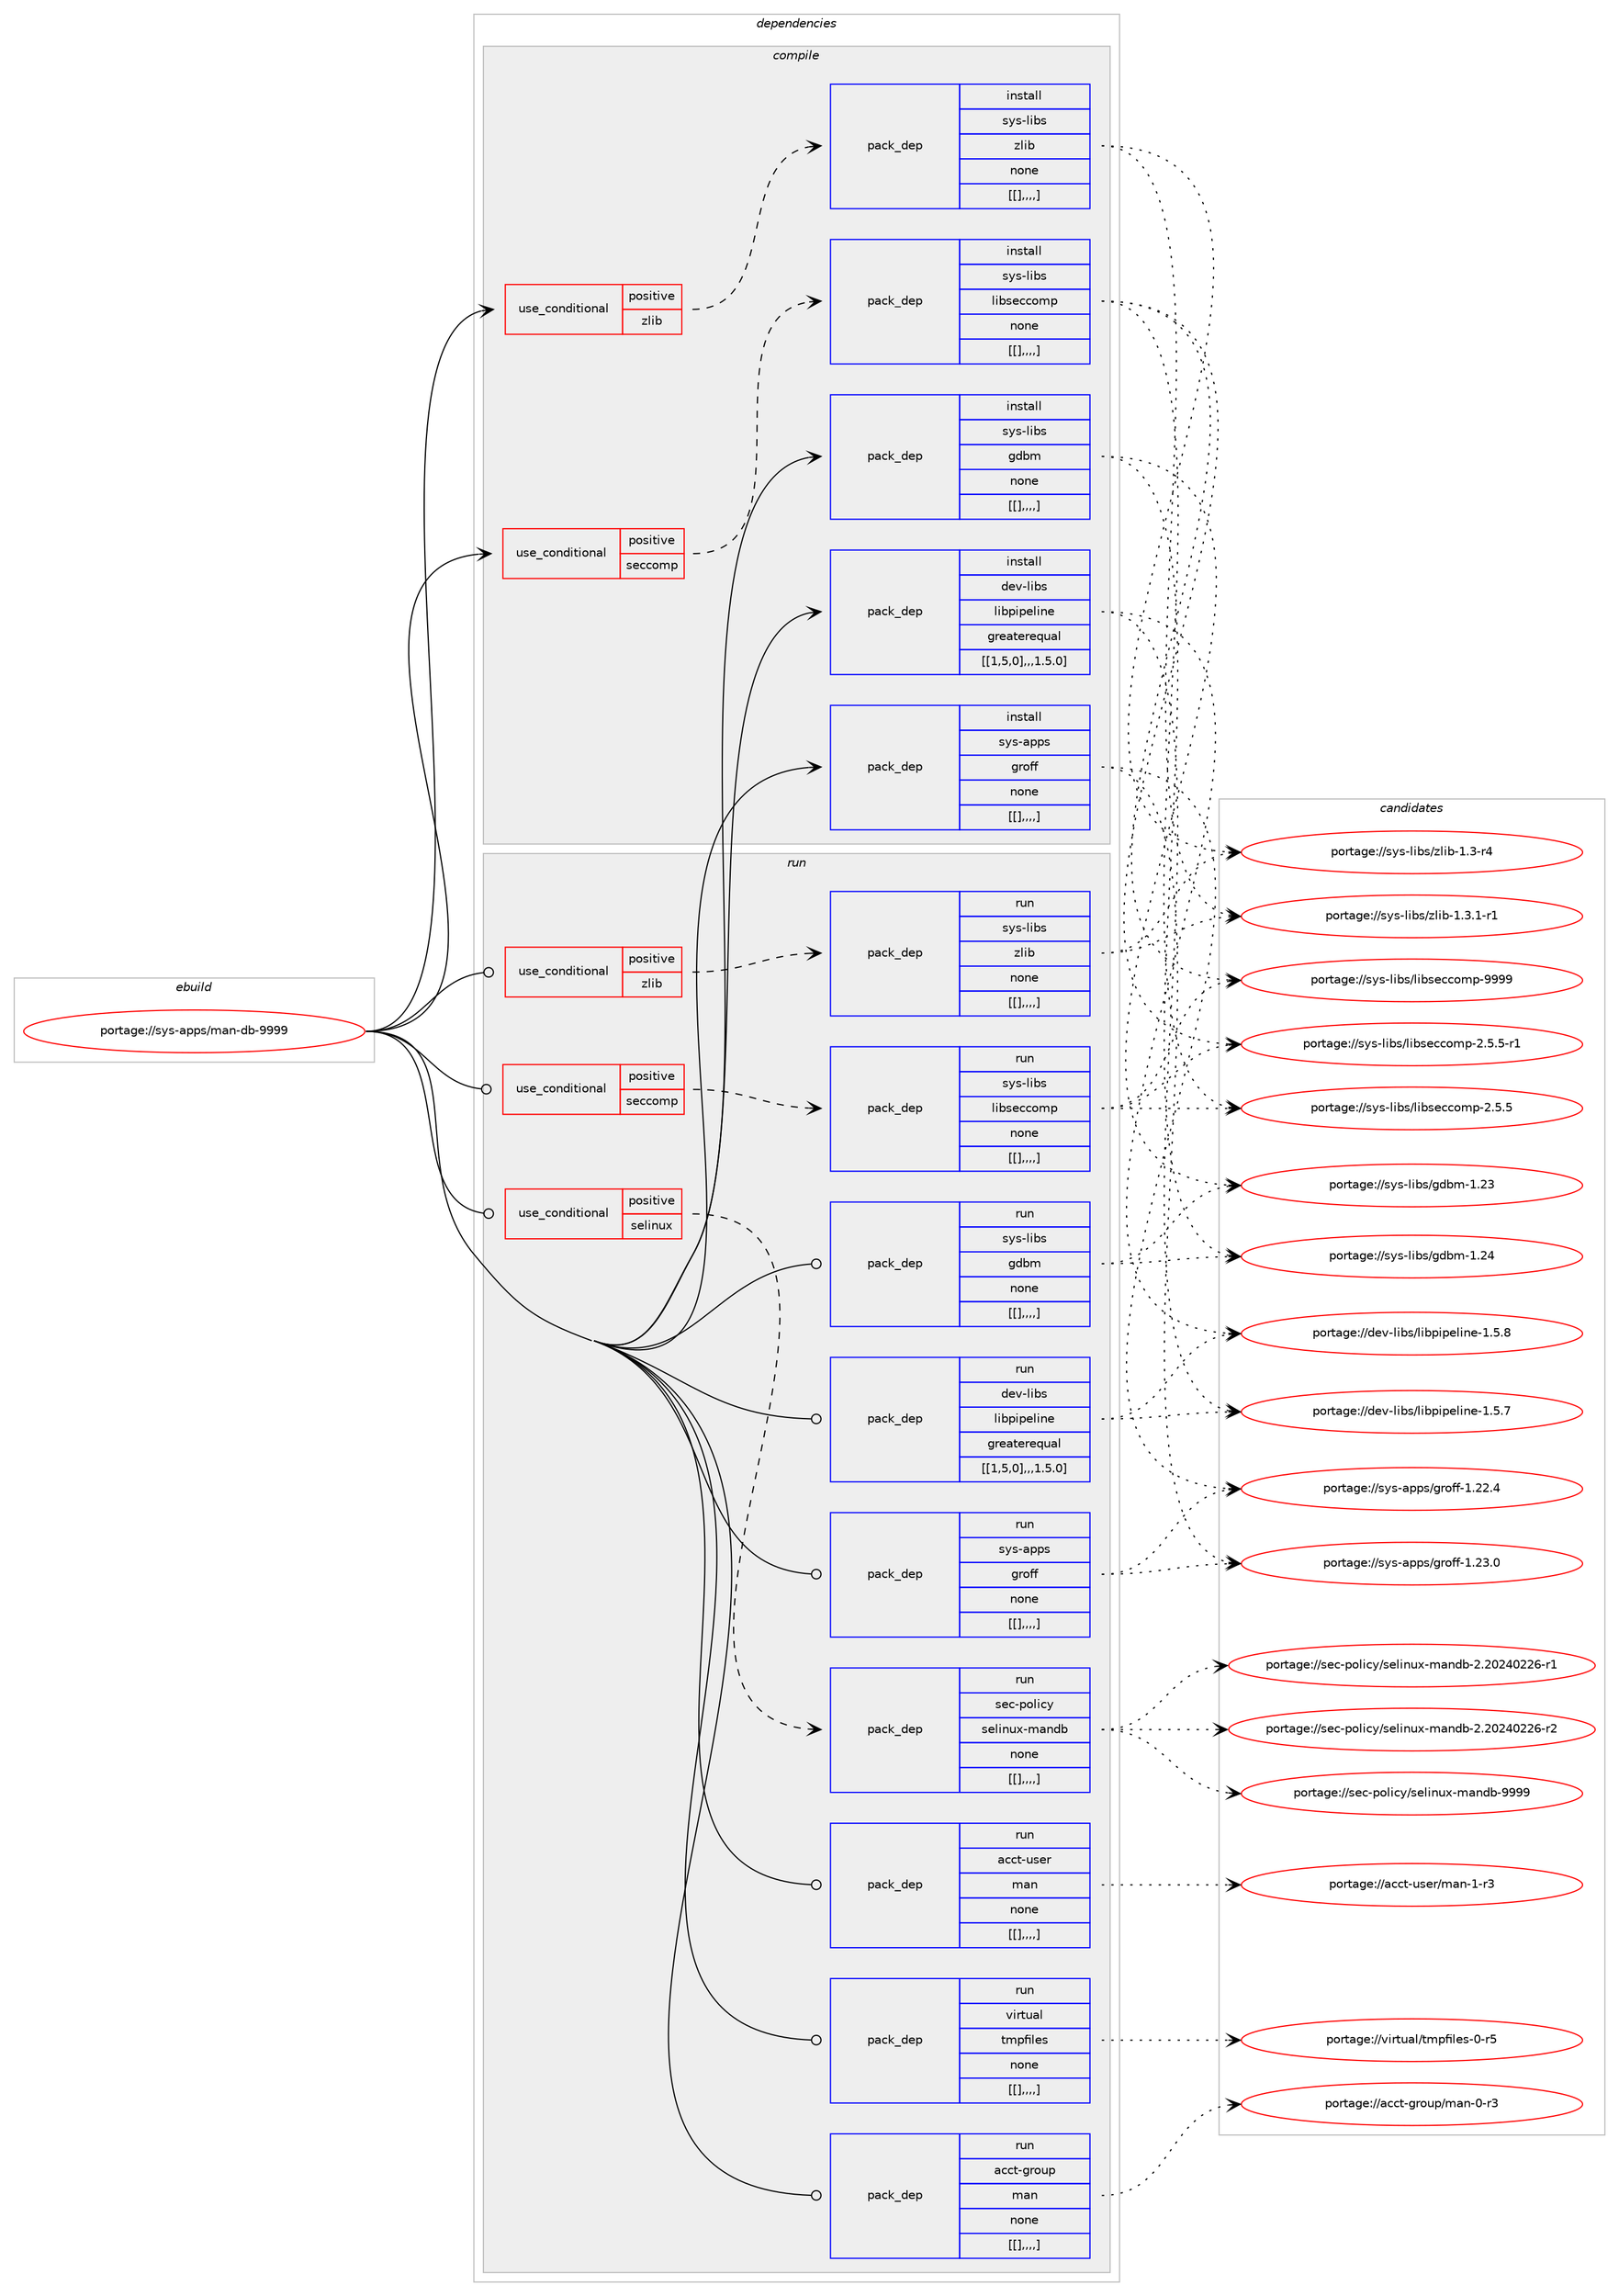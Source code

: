 digraph prolog {

# *************
# Graph options
# *************

newrank=true;
concentrate=true;
compound=true;
graph [rankdir=LR,fontname=Helvetica,fontsize=10,ranksep=1.5];#, ranksep=2.5, nodesep=0.2];
edge  [arrowhead=vee];
node  [fontname=Helvetica,fontsize=10];

# **********
# The ebuild
# **********

subgraph cluster_leftcol {
color=gray;
label=<<i>ebuild</i>>;
id [label="portage://sys-apps/man-db-9999", color=red, width=4, href="../sys-apps/man-db-9999.svg"];
}

# ****************
# The dependencies
# ****************

subgraph cluster_midcol {
color=gray;
label=<<i>dependencies</i>>;
subgraph cluster_compile {
fillcolor="#eeeeee";
style=filled;
label=<<i>compile</i>>;
subgraph cond6671 {
dependency17710 [label=<<TABLE BORDER="0" CELLBORDER="1" CELLSPACING="0" CELLPADDING="4"><TR><TD ROWSPAN="3" CELLPADDING="10">use_conditional</TD></TR><TR><TD>positive</TD></TR><TR><TD>seccomp</TD></TR></TABLE>>, shape=none, color=red];
subgraph pack10988 {
dependency17711 [label=<<TABLE BORDER="0" CELLBORDER="1" CELLSPACING="0" CELLPADDING="4" WIDTH="220"><TR><TD ROWSPAN="6" CELLPADDING="30">pack_dep</TD></TR><TR><TD WIDTH="110">install</TD></TR><TR><TD>sys-libs</TD></TR><TR><TD>libseccomp</TD></TR><TR><TD>none</TD></TR><TR><TD>[[],,,,]</TD></TR></TABLE>>, shape=none, color=blue];
}
dependency17710:e -> dependency17711:w [weight=20,style="dashed",arrowhead="vee"];
}
id:e -> dependency17710:w [weight=20,style="solid",arrowhead="vee"];
subgraph cond6672 {
dependency17712 [label=<<TABLE BORDER="0" CELLBORDER="1" CELLSPACING="0" CELLPADDING="4"><TR><TD ROWSPAN="3" CELLPADDING="10">use_conditional</TD></TR><TR><TD>positive</TD></TR><TR><TD>zlib</TD></TR></TABLE>>, shape=none, color=red];
subgraph pack10989 {
dependency17713 [label=<<TABLE BORDER="0" CELLBORDER="1" CELLSPACING="0" CELLPADDING="4" WIDTH="220"><TR><TD ROWSPAN="6" CELLPADDING="30">pack_dep</TD></TR><TR><TD WIDTH="110">install</TD></TR><TR><TD>sys-libs</TD></TR><TR><TD>zlib</TD></TR><TR><TD>none</TD></TR><TR><TD>[[],,,,]</TD></TR></TABLE>>, shape=none, color=blue];
}
dependency17712:e -> dependency17713:w [weight=20,style="dashed",arrowhead="vee"];
}
id:e -> dependency17712:w [weight=20,style="solid",arrowhead="vee"];
subgraph pack10990 {
dependency17714 [label=<<TABLE BORDER="0" CELLBORDER="1" CELLSPACING="0" CELLPADDING="4" WIDTH="220"><TR><TD ROWSPAN="6" CELLPADDING="30">pack_dep</TD></TR><TR><TD WIDTH="110">install</TD></TR><TR><TD>dev-libs</TD></TR><TR><TD>libpipeline</TD></TR><TR><TD>greaterequal</TD></TR><TR><TD>[[1,5,0],,,1.5.0]</TD></TR></TABLE>>, shape=none, color=blue];
}
id:e -> dependency17714:w [weight=20,style="solid",arrowhead="vee"];
subgraph pack10991 {
dependency17715 [label=<<TABLE BORDER="0" CELLBORDER="1" CELLSPACING="0" CELLPADDING="4" WIDTH="220"><TR><TD ROWSPAN="6" CELLPADDING="30">pack_dep</TD></TR><TR><TD WIDTH="110">install</TD></TR><TR><TD>sys-apps</TD></TR><TR><TD>groff</TD></TR><TR><TD>none</TD></TR><TR><TD>[[],,,,]</TD></TR></TABLE>>, shape=none, color=blue];
}
id:e -> dependency17715:w [weight=20,style="solid",arrowhead="vee"];
subgraph pack10992 {
dependency17716 [label=<<TABLE BORDER="0" CELLBORDER="1" CELLSPACING="0" CELLPADDING="4" WIDTH="220"><TR><TD ROWSPAN="6" CELLPADDING="30">pack_dep</TD></TR><TR><TD WIDTH="110">install</TD></TR><TR><TD>sys-libs</TD></TR><TR><TD>gdbm</TD></TR><TR><TD>none</TD></TR><TR><TD>[[],,,,]</TD></TR></TABLE>>, shape=none, color=blue];
}
id:e -> dependency17716:w [weight=20,style="solid",arrowhead="vee"];
}
subgraph cluster_compileandrun {
fillcolor="#eeeeee";
style=filled;
label=<<i>compile and run</i>>;
}
subgraph cluster_run {
fillcolor="#eeeeee";
style=filled;
label=<<i>run</i>>;
subgraph cond6673 {
dependency17717 [label=<<TABLE BORDER="0" CELLBORDER="1" CELLSPACING="0" CELLPADDING="4"><TR><TD ROWSPAN="3" CELLPADDING="10">use_conditional</TD></TR><TR><TD>positive</TD></TR><TR><TD>seccomp</TD></TR></TABLE>>, shape=none, color=red];
subgraph pack10993 {
dependency17718 [label=<<TABLE BORDER="0" CELLBORDER="1" CELLSPACING="0" CELLPADDING="4" WIDTH="220"><TR><TD ROWSPAN="6" CELLPADDING="30">pack_dep</TD></TR><TR><TD WIDTH="110">run</TD></TR><TR><TD>sys-libs</TD></TR><TR><TD>libseccomp</TD></TR><TR><TD>none</TD></TR><TR><TD>[[],,,,]</TD></TR></TABLE>>, shape=none, color=blue];
}
dependency17717:e -> dependency17718:w [weight=20,style="dashed",arrowhead="vee"];
}
id:e -> dependency17717:w [weight=20,style="solid",arrowhead="odot"];
subgraph cond6674 {
dependency17719 [label=<<TABLE BORDER="0" CELLBORDER="1" CELLSPACING="0" CELLPADDING="4"><TR><TD ROWSPAN="3" CELLPADDING="10">use_conditional</TD></TR><TR><TD>positive</TD></TR><TR><TD>selinux</TD></TR></TABLE>>, shape=none, color=red];
subgraph pack10994 {
dependency17720 [label=<<TABLE BORDER="0" CELLBORDER="1" CELLSPACING="0" CELLPADDING="4" WIDTH="220"><TR><TD ROWSPAN="6" CELLPADDING="30">pack_dep</TD></TR><TR><TD WIDTH="110">run</TD></TR><TR><TD>sec-policy</TD></TR><TR><TD>selinux-mandb</TD></TR><TR><TD>none</TD></TR><TR><TD>[[],,,,]</TD></TR></TABLE>>, shape=none, color=blue];
}
dependency17719:e -> dependency17720:w [weight=20,style="dashed",arrowhead="vee"];
}
id:e -> dependency17719:w [weight=20,style="solid",arrowhead="odot"];
subgraph cond6675 {
dependency17721 [label=<<TABLE BORDER="0" CELLBORDER="1" CELLSPACING="0" CELLPADDING="4"><TR><TD ROWSPAN="3" CELLPADDING="10">use_conditional</TD></TR><TR><TD>positive</TD></TR><TR><TD>zlib</TD></TR></TABLE>>, shape=none, color=red];
subgraph pack10995 {
dependency17722 [label=<<TABLE BORDER="0" CELLBORDER="1" CELLSPACING="0" CELLPADDING="4" WIDTH="220"><TR><TD ROWSPAN="6" CELLPADDING="30">pack_dep</TD></TR><TR><TD WIDTH="110">run</TD></TR><TR><TD>sys-libs</TD></TR><TR><TD>zlib</TD></TR><TR><TD>none</TD></TR><TR><TD>[[],,,,]</TD></TR></TABLE>>, shape=none, color=blue];
}
dependency17721:e -> dependency17722:w [weight=20,style="dashed",arrowhead="vee"];
}
id:e -> dependency17721:w [weight=20,style="solid",arrowhead="odot"];
subgraph pack10996 {
dependency17723 [label=<<TABLE BORDER="0" CELLBORDER="1" CELLSPACING="0" CELLPADDING="4" WIDTH="220"><TR><TD ROWSPAN="6" CELLPADDING="30">pack_dep</TD></TR><TR><TD WIDTH="110">run</TD></TR><TR><TD>acct-group</TD></TR><TR><TD>man</TD></TR><TR><TD>none</TD></TR><TR><TD>[[],,,,]</TD></TR></TABLE>>, shape=none, color=blue];
}
id:e -> dependency17723:w [weight=20,style="solid",arrowhead="odot"];
subgraph pack10997 {
dependency17724 [label=<<TABLE BORDER="0" CELLBORDER="1" CELLSPACING="0" CELLPADDING="4" WIDTH="220"><TR><TD ROWSPAN="6" CELLPADDING="30">pack_dep</TD></TR><TR><TD WIDTH="110">run</TD></TR><TR><TD>acct-user</TD></TR><TR><TD>man</TD></TR><TR><TD>none</TD></TR><TR><TD>[[],,,,]</TD></TR></TABLE>>, shape=none, color=blue];
}
id:e -> dependency17724:w [weight=20,style="solid",arrowhead="odot"];
subgraph pack10998 {
dependency17725 [label=<<TABLE BORDER="0" CELLBORDER="1" CELLSPACING="0" CELLPADDING="4" WIDTH="220"><TR><TD ROWSPAN="6" CELLPADDING="30">pack_dep</TD></TR><TR><TD WIDTH="110">run</TD></TR><TR><TD>dev-libs</TD></TR><TR><TD>libpipeline</TD></TR><TR><TD>greaterequal</TD></TR><TR><TD>[[1,5,0],,,1.5.0]</TD></TR></TABLE>>, shape=none, color=blue];
}
id:e -> dependency17725:w [weight=20,style="solid",arrowhead="odot"];
subgraph pack10999 {
dependency17726 [label=<<TABLE BORDER="0" CELLBORDER="1" CELLSPACING="0" CELLPADDING="4" WIDTH="220"><TR><TD ROWSPAN="6" CELLPADDING="30">pack_dep</TD></TR><TR><TD WIDTH="110">run</TD></TR><TR><TD>sys-apps</TD></TR><TR><TD>groff</TD></TR><TR><TD>none</TD></TR><TR><TD>[[],,,,]</TD></TR></TABLE>>, shape=none, color=blue];
}
id:e -> dependency17726:w [weight=20,style="solid",arrowhead="odot"];
subgraph pack11000 {
dependency17727 [label=<<TABLE BORDER="0" CELLBORDER="1" CELLSPACING="0" CELLPADDING="4" WIDTH="220"><TR><TD ROWSPAN="6" CELLPADDING="30">pack_dep</TD></TR><TR><TD WIDTH="110">run</TD></TR><TR><TD>sys-libs</TD></TR><TR><TD>gdbm</TD></TR><TR><TD>none</TD></TR><TR><TD>[[],,,,]</TD></TR></TABLE>>, shape=none, color=blue];
}
id:e -> dependency17727:w [weight=20,style="solid",arrowhead="odot"];
subgraph pack11001 {
dependency17728 [label=<<TABLE BORDER="0" CELLBORDER="1" CELLSPACING="0" CELLPADDING="4" WIDTH="220"><TR><TD ROWSPAN="6" CELLPADDING="30">pack_dep</TD></TR><TR><TD WIDTH="110">run</TD></TR><TR><TD>virtual</TD></TR><TR><TD>tmpfiles</TD></TR><TR><TD>none</TD></TR><TR><TD>[[],,,,]</TD></TR></TABLE>>, shape=none, color=blue];
}
id:e -> dependency17728:w [weight=20,style="solid",arrowhead="odot"];
}
}

# **************
# The candidates
# **************

subgraph cluster_choices {
rank=same;
color=gray;
label=<<i>candidates</i>>;

subgraph choice10988 {
color=black;
nodesep=1;
choice1151211154510810598115471081059811510199991111091124557575757 [label="portage://sys-libs/libseccomp-9999", color=red, width=4,href="../sys-libs/libseccomp-9999.svg"];
choice1151211154510810598115471081059811510199991111091124550465346534511449 [label="portage://sys-libs/libseccomp-2.5.5-r1", color=red, width=4,href="../sys-libs/libseccomp-2.5.5-r1.svg"];
choice115121115451081059811547108105981151019999111109112455046534653 [label="portage://sys-libs/libseccomp-2.5.5", color=red, width=4,href="../sys-libs/libseccomp-2.5.5.svg"];
dependency17711:e -> choice1151211154510810598115471081059811510199991111091124557575757:w [style=dotted,weight="100"];
dependency17711:e -> choice1151211154510810598115471081059811510199991111091124550465346534511449:w [style=dotted,weight="100"];
dependency17711:e -> choice115121115451081059811547108105981151019999111109112455046534653:w [style=dotted,weight="100"];
}
subgraph choice10989 {
color=black;
nodesep=1;
choice115121115451081059811547122108105984549465146494511449 [label="portage://sys-libs/zlib-1.3.1-r1", color=red, width=4,href="../sys-libs/zlib-1.3.1-r1.svg"];
choice11512111545108105981154712210810598454946514511452 [label="portage://sys-libs/zlib-1.3-r4", color=red, width=4,href="../sys-libs/zlib-1.3-r4.svg"];
dependency17713:e -> choice115121115451081059811547122108105984549465146494511449:w [style=dotted,weight="100"];
dependency17713:e -> choice11512111545108105981154712210810598454946514511452:w [style=dotted,weight="100"];
}
subgraph choice10990 {
color=black;
nodesep=1;
choice10010111845108105981154710810598112105112101108105110101454946534656 [label="portage://dev-libs/libpipeline-1.5.8", color=red, width=4,href="../dev-libs/libpipeline-1.5.8.svg"];
choice10010111845108105981154710810598112105112101108105110101454946534655 [label="portage://dev-libs/libpipeline-1.5.7", color=red, width=4,href="../dev-libs/libpipeline-1.5.7.svg"];
dependency17714:e -> choice10010111845108105981154710810598112105112101108105110101454946534656:w [style=dotted,weight="100"];
dependency17714:e -> choice10010111845108105981154710810598112105112101108105110101454946534655:w [style=dotted,weight="100"];
}
subgraph choice10991 {
color=black;
nodesep=1;
choice11512111545971121121154710311411110210245494650514648 [label="portage://sys-apps/groff-1.23.0", color=red, width=4,href="../sys-apps/groff-1.23.0.svg"];
choice11512111545971121121154710311411110210245494650504652 [label="portage://sys-apps/groff-1.22.4", color=red, width=4,href="../sys-apps/groff-1.22.4.svg"];
dependency17715:e -> choice11512111545971121121154710311411110210245494650514648:w [style=dotted,weight="100"];
dependency17715:e -> choice11512111545971121121154710311411110210245494650504652:w [style=dotted,weight="100"];
}
subgraph choice10992 {
color=black;
nodesep=1;
choice115121115451081059811547103100981094549465052 [label="portage://sys-libs/gdbm-1.24", color=red, width=4,href="../sys-libs/gdbm-1.24.svg"];
choice115121115451081059811547103100981094549465051 [label="portage://sys-libs/gdbm-1.23", color=red, width=4,href="../sys-libs/gdbm-1.23.svg"];
dependency17716:e -> choice115121115451081059811547103100981094549465052:w [style=dotted,weight="100"];
dependency17716:e -> choice115121115451081059811547103100981094549465051:w [style=dotted,weight="100"];
}
subgraph choice10993 {
color=black;
nodesep=1;
choice1151211154510810598115471081059811510199991111091124557575757 [label="portage://sys-libs/libseccomp-9999", color=red, width=4,href="../sys-libs/libseccomp-9999.svg"];
choice1151211154510810598115471081059811510199991111091124550465346534511449 [label="portage://sys-libs/libseccomp-2.5.5-r1", color=red, width=4,href="../sys-libs/libseccomp-2.5.5-r1.svg"];
choice115121115451081059811547108105981151019999111109112455046534653 [label="portage://sys-libs/libseccomp-2.5.5", color=red, width=4,href="../sys-libs/libseccomp-2.5.5.svg"];
dependency17718:e -> choice1151211154510810598115471081059811510199991111091124557575757:w [style=dotted,weight="100"];
dependency17718:e -> choice1151211154510810598115471081059811510199991111091124550465346534511449:w [style=dotted,weight="100"];
dependency17718:e -> choice115121115451081059811547108105981151019999111109112455046534653:w [style=dotted,weight="100"];
}
subgraph choice10994 {
color=black;
nodesep=1;
choice115101994511211110810599121471151011081051101171204510997110100984557575757 [label="portage://sec-policy/selinux-mandb-9999", color=red, width=4,href="../sec-policy/selinux-mandb-9999.svg"];
choice1151019945112111108105991214711510110810511011712045109971101009845504650485052485050544511450 [label="portage://sec-policy/selinux-mandb-2.20240226-r2", color=red, width=4,href="../sec-policy/selinux-mandb-2.20240226-r2.svg"];
choice1151019945112111108105991214711510110810511011712045109971101009845504650485052485050544511449 [label="portage://sec-policy/selinux-mandb-2.20240226-r1", color=red, width=4,href="../sec-policy/selinux-mandb-2.20240226-r1.svg"];
dependency17720:e -> choice115101994511211110810599121471151011081051101171204510997110100984557575757:w [style=dotted,weight="100"];
dependency17720:e -> choice1151019945112111108105991214711510110810511011712045109971101009845504650485052485050544511450:w [style=dotted,weight="100"];
dependency17720:e -> choice1151019945112111108105991214711510110810511011712045109971101009845504650485052485050544511449:w [style=dotted,weight="100"];
}
subgraph choice10995 {
color=black;
nodesep=1;
choice115121115451081059811547122108105984549465146494511449 [label="portage://sys-libs/zlib-1.3.1-r1", color=red, width=4,href="../sys-libs/zlib-1.3.1-r1.svg"];
choice11512111545108105981154712210810598454946514511452 [label="portage://sys-libs/zlib-1.3-r4", color=red, width=4,href="../sys-libs/zlib-1.3-r4.svg"];
dependency17722:e -> choice115121115451081059811547122108105984549465146494511449:w [style=dotted,weight="100"];
dependency17722:e -> choice11512111545108105981154712210810598454946514511452:w [style=dotted,weight="100"];
}
subgraph choice10996 {
color=black;
nodesep=1;
choice97999911645103114111117112471099711045484511451 [label="portage://acct-group/man-0-r3", color=red, width=4,href="../acct-group/man-0-r3.svg"];
dependency17723:e -> choice97999911645103114111117112471099711045484511451:w [style=dotted,weight="100"];
}
subgraph choice10997 {
color=black;
nodesep=1;
choice97999911645117115101114471099711045494511451 [label="portage://acct-user/man-1-r3", color=red, width=4,href="../acct-user/man-1-r3.svg"];
dependency17724:e -> choice97999911645117115101114471099711045494511451:w [style=dotted,weight="100"];
}
subgraph choice10998 {
color=black;
nodesep=1;
choice10010111845108105981154710810598112105112101108105110101454946534656 [label="portage://dev-libs/libpipeline-1.5.8", color=red, width=4,href="../dev-libs/libpipeline-1.5.8.svg"];
choice10010111845108105981154710810598112105112101108105110101454946534655 [label="portage://dev-libs/libpipeline-1.5.7", color=red, width=4,href="../dev-libs/libpipeline-1.5.7.svg"];
dependency17725:e -> choice10010111845108105981154710810598112105112101108105110101454946534656:w [style=dotted,weight="100"];
dependency17725:e -> choice10010111845108105981154710810598112105112101108105110101454946534655:w [style=dotted,weight="100"];
}
subgraph choice10999 {
color=black;
nodesep=1;
choice11512111545971121121154710311411110210245494650514648 [label="portage://sys-apps/groff-1.23.0", color=red, width=4,href="../sys-apps/groff-1.23.0.svg"];
choice11512111545971121121154710311411110210245494650504652 [label="portage://sys-apps/groff-1.22.4", color=red, width=4,href="../sys-apps/groff-1.22.4.svg"];
dependency17726:e -> choice11512111545971121121154710311411110210245494650514648:w [style=dotted,weight="100"];
dependency17726:e -> choice11512111545971121121154710311411110210245494650504652:w [style=dotted,weight="100"];
}
subgraph choice11000 {
color=black;
nodesep=1;
choice115121115451081059811547103100981094549465052 [label="portage://sys-libs/gdbm-1.24", color=red, width=4,href="../sys-libs/gdbm-1.24.svg"];
choice115121115451081059811547103100981094549465051 [label="portage://sys-libs/gdbm-1.23", color=red, width=4,href="../sys-libs/gdbm-1.23.svg"];
dependency17727:e -> choice115121115451081059811547103100981094549465052:w [style=dotted,weight="100"];
dependency17727:e -> choice115121115451081059811547103100981094549465051:w [style=dotted,weight="100"];
}
subgraph choice11001 {
color=black;
nodesep=1;
choice118105114116117971084711610911210210510810111545484511453 [label="portage://virtual/tmpfiles-0-r5", color=red, width=4,href="../virtual/tmpfiles-0-r5.svg"];
dependency17728:e -> choice118105114116117971084711610911210210510810111545484511453:w [style=dotted,weight="100"];
}
}

}
